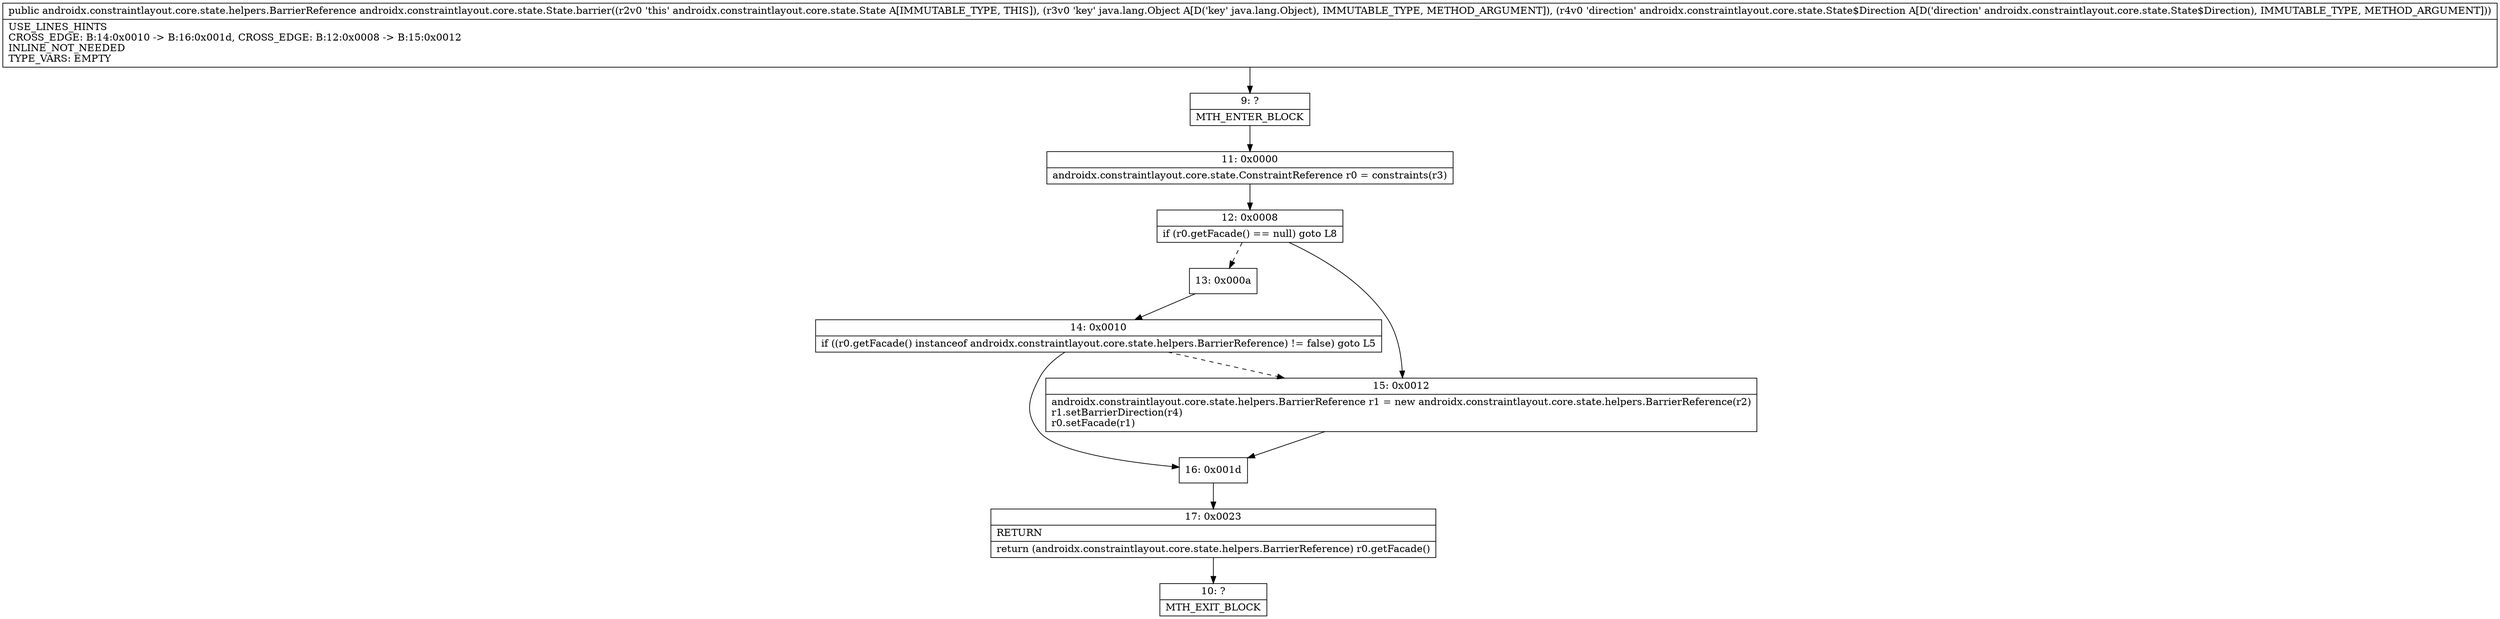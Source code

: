 digraph "CFG forandroidx.constraintlayout.core.state.State.barrier(Ljava\/lang\/Object;Landroidx\/constraintlayout\/core\/state\/State$Direction;)Landroidx\/constraintlayout\/core\/state\/helpers\/BarrierReference;" {
Node_9 [shape=record,label="{9\:\ ?|MTH_ENTER_BLOCK\l}"];
Node_11 [shape=record,label="{11\:\ 0x0000|androidx.constraintlayout.core.state.ConstraintReference r0 = constraints(r3)\l}"];
Node_12 [shape=record,label="{12\:\ 0x0008|if (r0.getFacade() == null) goto L8\l}"];
Node_13 [shape=record,label="{13\:\ 0x000a}"];
Node_14 [shape=record,label="{14\:\ 0x0010|if ((r0.getFacade() instanceof androidx.constraintlayout.core.state.helpers.BarrierReference) != false) goto L5\l}"];
Node_16 [shape=record,label="{16\:\ 0x001d}"];
Node_17 [shape=record,label="{17\:\ 0x0023|RETURN\l|return (androidx.constraintlayout.core.state.helpers.BarrierReference) r0.getFacade()\l}"];
Node_10 [shape=record,label="{10\:\ ?|MTH_EXIT_BLOCK\l}"];
Node_15 [shape=record,label="{15\:\ 0x0012|androidx.constraintlayout.core.state.helpers.BarrierReference r1 = new androidx.constraintlayout.core.state.helpers.BarrierReference(r2)\lr1.setBarrierDirection(r4)\lr0.setFacade(r1)\l}"];
MethodNode[shape=record,label="{public androidx.constraintlayout.core.state.helpers.BarrierReference androidx.constraintlayout.core.state.State.barrier((r2v0 'this' androidx.constraintlayout.core.state.State A[IMMUTABLE_TYPE, THIS]), (r3v0 'key' java.lang.Object A[D('key' java.lang.Object), IMMUTABLE_TYPE, METHOD_ARGUMENT]), (r4v0 'direction' androidx.constraintlayout.core.state.State$Direction A[D('direction' androidx.constraintlayout.core.state.State$Direction), IMMUTABLE_TYPE, METHOD_ARGUMENT]))  | USE_LINES_HINTS\lCROSS_EDGE: B:14:0x0010 \-\> B:16:0x001d, CROSS_EDGE: B:12:0x0008 \-\> B:15:0x0012\lINLINE_NOT_NEEDED\lTYPE_VARS: EMPTY\l}"];
MethodNode -> Node_9;Node_9 -> Node_11;
Node_11 -> Node_12;
Node_12 -> Node_13[style=dashed];
Node_12 -> Node_15;
Node_13 -> Node_14;
Node_14 -> Node_15[style=dashed];
Node_14 -> Node_16;
Node_16 -> Node_17;
Node_17 -> Node_10;
Node_15 -> Node_16;
}

